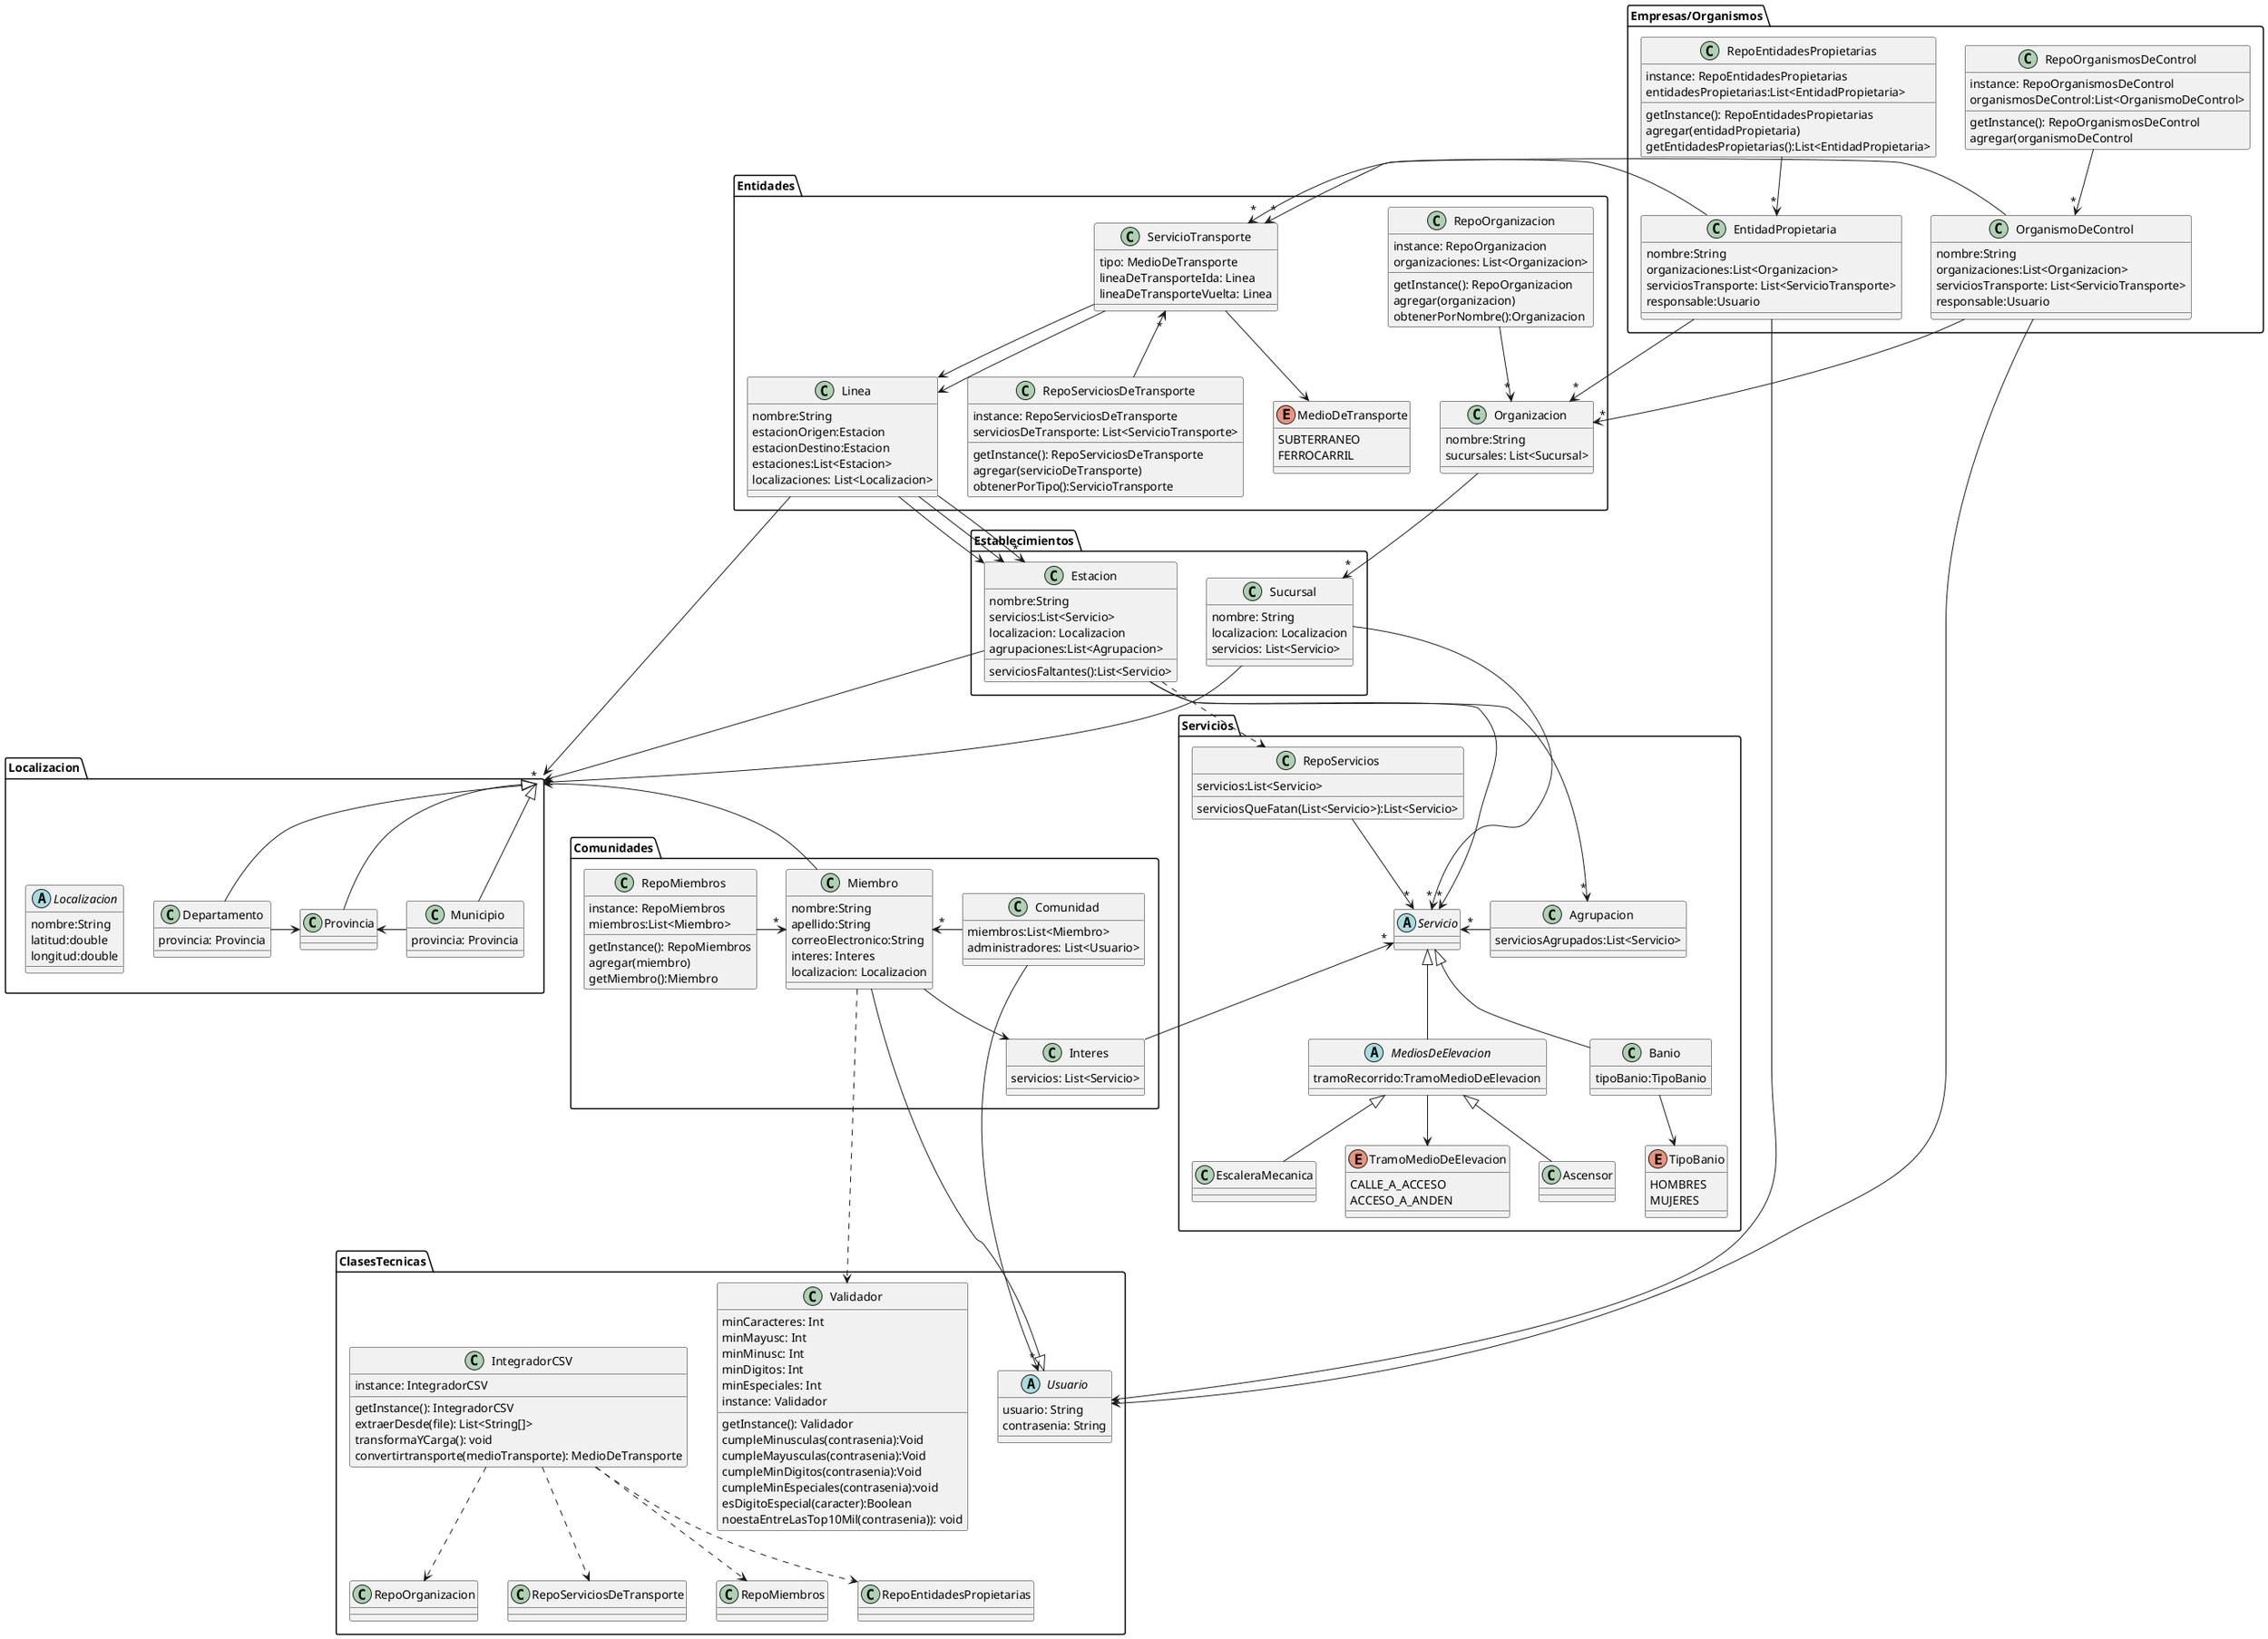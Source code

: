 @startuml
'https://plantuml.com/class-diagram

package Entidades{

    class Organizacion{
        nombre:String
        sucursales: List<Sucursal>
    }

    class RepoOrganizacion{
        instance: RepoOrganizacion
        organizaciones: List<Organizacion>
        getInstance(): RepoOrganizacion
        agregar(organizacion)
        obtenerPorNombre():Organizacion
    }

    class ServicioTransporte{
        tipo: MedioDeTransporte
        lineaDeTransporteIda: Linea
        lineaDeTransporteVuelta: Linea
    }

    class RepoServiciosDeTransporte{
        instance: RepoServiciosDeTransporte
        serviciosDeTransporte: List<ServicioTransporte>
        getInstance(): RepoServiciosDeTransporte
        agregar(servicioDeTransporte)
        obtenerPorTipo():ServicioTransporte
    }

    enum MedioDeTransporte{
        SUBTERRANEO
        FERROCARRIL
    }

    class Linea{
        nombre:String
        estacionOrigen:Estacion
        estacionDestino:Estacion
        estaciones:List<Estacion>
        localizaciones: List<Localizacion>
    }

    ServicioTransporte --> MedioDeTransporte
    ServicioTransporte --> Linea
    ServicioTransporte --> Linea
    RepoOrganizacion -down->"*" Organizacion
    RepoServiciosDeTransporte -up->"*" ServicioTransporte
}

package Establecimientos {

  class Sucursal{
     nombre: String
     localizacion: Localizacion
     servicios: List<Servicio>
  }

  class Estacion{
     nombre:String
     servicios:List<Servicio>
     localizacion: Localizacion
     agrupaciones:List<Agrupacion>
     serviciosFaltantes():List<Servicio>
  }
}


package Servicios {
  class RepoServicios{
      servicios:List<Servicio>
      serviciosQueFatan(List<Servicio>):List<Servicio>
  }
  class Agrupacion{
      serviciosAgrupados:List<Servicio>
  }
  abstract class Servicio{
  }

  abstract class MediosDeElevacion{
    tramoRecorrido:TramoMedioDeElevacion
  }

  enum TramoMedioDeElevacion{
    CALLE_A_ACCESO
    ACCESO_A_ANDEN
  }

  class Ascensor{
  }

  class EscaleraMecanica{
  }

  class Banio{
    tipoBanio:TipoBanio
  }

  enum TipoBanio{
    HOMBRES
    MUJERES
  }

'Relaciones de servicios
    RepoServicios -->"*" Servicio
    Estacion -->"*" Servicio
    Estacion -->"*" Agrupacion
    Agrupacion -right->"*" Servicio
    MediosDeElevacion -up-|> Servicio
    MediosDeElevacion --> TramoMedioDeElevacion
    Ascensor -up-|> MediosDeElevacion
    EscaleraMecanica -up-|> MediosDeElevacion
    Banio -up-|> Servicio
    Banio -down-> TipoBanio
}

package Comunidades{
    class Comunidad{
        miembros:List<Miembro>
        administradores: List<Usuario>
    }
    class Miembro{
        nombre:String
        apellido:String
        correoElectronico:String
        interes: Interes
        localizacion: Localizacion
    }

    class RepoMiembros{
        instance: RepoMiembros
        miembros:List<Miembro>
        getInstance(): RepoMiembros
        agregar(miembro)
        getMiembro():Miembro
    }

    class Interes{
    servicios: List<Servicio>
    }

    RepoMiembros -right->"*" Miembro
    Comunidad -left->"*" Miembro
}
package ClasesTecnicas{
    abstract class Usuario{
        usuario: String
        contrasenia: String
    }

    class Validador{
        minCaracteres: Int
        minMayusc: Int
        minMinusc: Int
        minDigitos: Int
        minEspeciales: Int
        instance: Validador

        getInstance(): Validador
        cumpleMinusculas(contrasenia):Void
        cumpleMayusculas(contrasenia):Void
        cumpleMinDigitos(contrasenia):Void
        cumpleMinEspeciales(contrasenia):void
        esDigitoEspecial(caracter):Boolean
        noestaEntreLasTop10Mil(contrasenia)): void
    }

      class IntegradorCSV{
            instance: IntegradorCSV
            getInstance(): IntegradorCSV
            extraerDesde(file): List<String[]>
            transformaYCarga(): void
            convertirtransporte(medioTransporte): MedioDeTransporte
        }

      class "RepoOrganizacion" as CopiaRepoOrg{
      }
      class "RepoServiciosDeTransporte" as CopiaRepoTransporte{
      }
      class "RepoMiembros" as CopiaRepoMiembros{
      }
      class "RepoEntidadesPropietarias" as CopiaRepoEntidadesPropietarias{
      }

    IntegradorCSV .down.> CopiaRepoOrg
    IntegradorCSV .down.> CopiaRepoTransporte
    IntegradorCSV .down.> CopiaRepoMiembros
    IntegradorCSV .down.> CopiaRepoEntidadesPropietarias
    Miembro-down---|>Usuario
    Miembro ....> Validador
    Comunidad -->"*" Usuario
}


package Empresas/Organismos{
    class EntidadPropietaria{
    nombre:String
    organizaciones:List<Organizacion>
    serviciosTransporte: List<ServicioTransporte>
    responsable:Usuario
}

class RepoEntidadesPropietarias{
    instance: RepoEntidadesPropietarias
    entidadesPropietarias:List<EntidadPropietaria>

    getInstance(): RepoEntidadesPropietarias
    agregar(entidadPropietaria)
    getEntidadesPropietarias():List<EntidadPropietaria>
}

class OrganismoDeControl{
    nombre:String
    organizaciones:List<Organizacion>
    serviciosTransporte: List<ServicioTransporte>
    responsable:Usuario
}

class RepoOrganismosDeControl{
    instance: RepoOrganismosDeControl
    organismosDeControl:List<OrganismoDeControl>

    getInstance(): RepoOrganismosDeControl
    agregar(organismoDeControl
}
}
package Localizacion{
    abstract class Localizacion {
    nombre:String
    latitud:double
    longitud:double
    }

    class Municipio{
        provincia: Provincia
    }

    class Provincia{}

    class Departamento{
        provincia: Provincia
    }
}


Miembro-up->Localizacion
Municipio-up-|>Localizacion
Provincia-up-|>Localizacion
Departamento-up-|>Localizacion
Municipio-left->Provincia
Departamento-right->Provincia

Linea-right->"*"Localizacion
Sucursal-right->Localizacion
Sucursal-->"*"Servicio
Estacion------>Localizacion

Miembro-->Interes
Interes-up->"*"Servicio

EntidadPropietaria-up->"*"Organizacion
EntidadPropietaria-->"*"ServicioTransporte
EntidadPropietaria-down->Usuario
OrganismoDeControl-->"*"Organizacion
OrganismoDeControl-->"*"ServicioTransporte
OrganismoDeControl-up---->Usuario

RepoEntidadesPropietarias-->"*"EntidadPropietaria
RepoOrganismosDeControl-->"*"OrganismoDeControl

Estacion..>RepoServicios
Organizacion -->"*" Sucursal
Linea --> Estacion
Linea --> Estacion
Linea -->"*" Estacion

@enduml